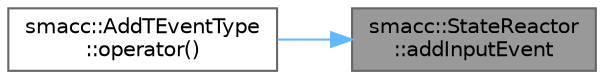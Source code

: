 digraph "smacc::StateReactor::addInputEvent"
{
 // LATEX_PDF_SIZE
  bgcolor="transparent";
  edge [fontname=Helvetica,fontsize=10,labelfontname=Helvetica,labelfontsize=10];
  node [fontname=Helvetica,fontsize=10,shape=box,height=0.2,width=0.4];
  rankdir="RL";
  Node1 [label="smacc::StateReactor\l::addInputEvent",height=0.2,width=0.4,color="gray40", fillcolor="grey60", style="filled", fontcolor="black",tooltip=" "];
  Node1 -> Node2 [dir="back",color="steelblue1",style="solid"];
  Node2 [label="smacc::AddTEventType\l::operator()",height=0.2,width=0.4,color="grey40", fillcolor="white", style="filled",URL="$structsmacc_1_1AddTEventType.html#ac642d67fbf347088d74dfec135df1e55",tooltip=" "];
}
